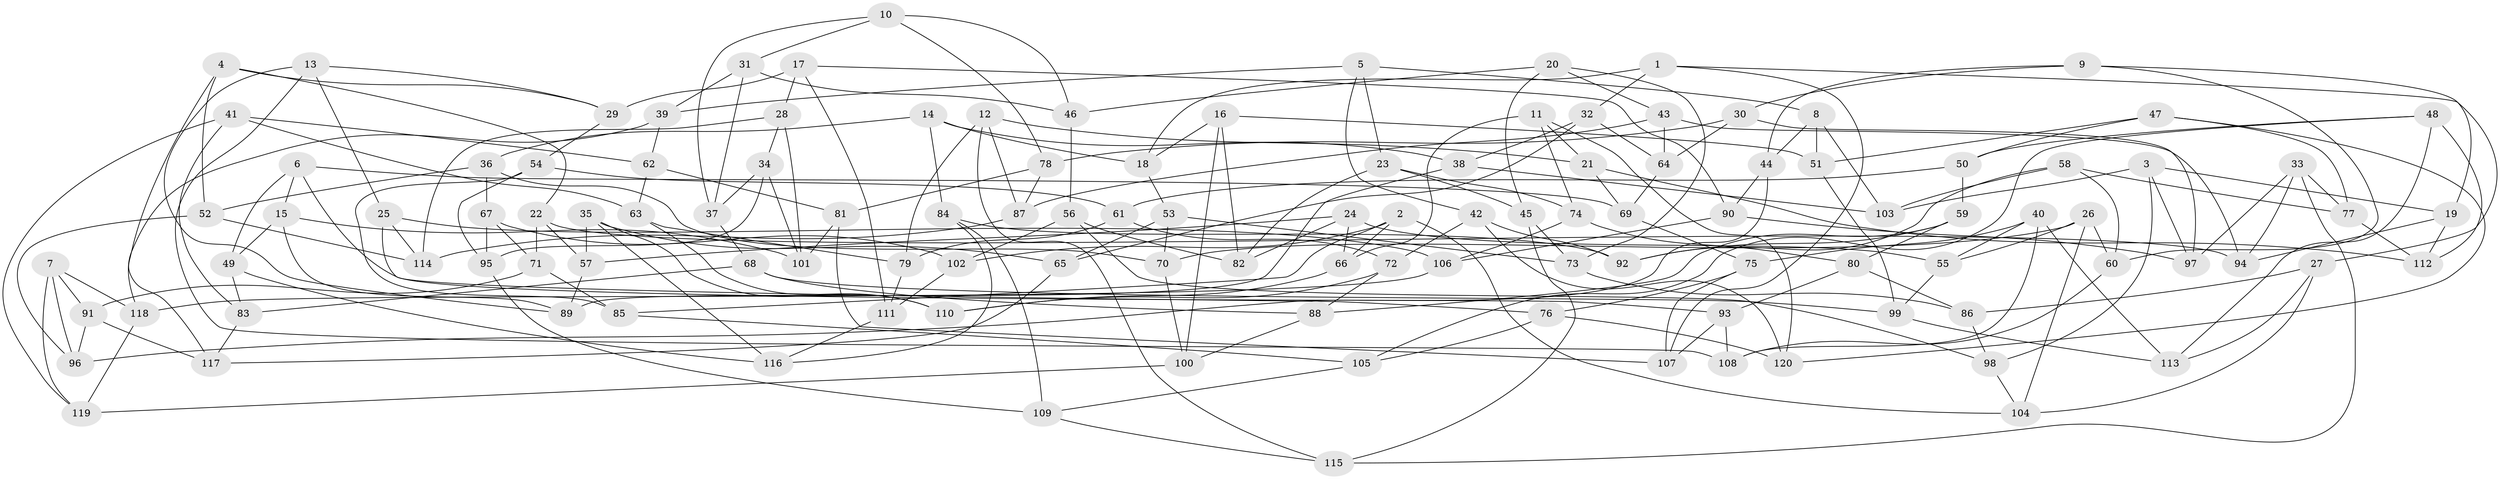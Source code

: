 // Generated by graph-tools (version 1.1) at 2025/26/03/09/25 03:26:51]
// undirected, 120 vertices, 240 edges
graph export_dot {
graph [start="1"]
  node [color=gray90,style=filled];
  1;
  2;
  3;
  4;
  5;
  6;
  7;
  8;
  9;
  10;
  11;
  12;
  13;
  14;
  15;
  16;
  17;
  18;
  19;
  20;
  21;
  22;
  23;
  24;
  25;
  26;
  27;
  28;
  29;
  30;
  31;
  32;
  33;
  34;
  35;
  36;
  37;
  38;
  39;
  40;
  41;
  42;
  43;
  44;
  45;
  46;
  47;
  48;
  49;
  50;
  51;
  52;
  53;
  54;
  55;
  56;
  57;
  58;
  59;
  60;
  61;
  62;
  63;
  64;
  65;
  66;
  67;
  68;
  69;
  70;
  71;
  72;
  73;
  74;
  75;
  76;
  77;
  78;
  79;
  80;
  81;
  82;
  83;
  84;
  85;
  86;
  87;
  88;
  89;
  90;
  91;
  92;
  93;
  94;
  95;
  96;
  97;
  98;
  99;
  100;
  101;
  102;
  103;
  104;
  105;
  106;
  107;
  108;
  109;
  110;
  111;
  112;
  113;
  114;
  115;
  116;
  117;
  118;
  119;
  120;
  1 -- 107;
  1 -- 18;
  1 -- 27;
  1 -- 32;
  2 -- 102;
  2 -- 66;
  2 -- 85;
  2 -- 104;
  3 -- 98;
  3 -- 97;
  3 -- 103;
  3 -- 19;
  4 -- 22;
  4 -- 52;
  4 -- 117;
  4 -- 29;
  5 -- 8;
  5 -- 39;
  5 -- 23;
  5 -- 42;
  6 -- 49;
  6 -- 69;
  6 -- 15;
  6 -- 93;
  7 -- 118;
  7 -- 91;
  7 -- 119;
  7 -- 96;
  8 -- 103;
  8 -- 44;
  8 -- 51;
  9 -- 44;
  9 -- 19;
  9 -- 60;
  9 -- 30;
  10 -- 37;
  10 -- 78;
  10 -- 31;
  10 -- 46;
  11 -- 74;
  11 -- 120;
  11 -- 66;
  11 -- 21;
  12 -- 115;
  12 -- 87;
  12 -- 79;
  12 -- 21;
  13 -- 29;
  13 -- 25;
  13 -- 89;
  13 -- 108;
  14 -- 38;
  14 -- 18;
  14 -- 84;
  14 -- 36;
  15 -- 89;
  15 -- 101;
  15 -- 49;
  16 -- 82;
  16 -- 51;
  16 -- 100;
  16 -- 18;
  17 -- 28;
  17 -- 111;
  17 -- 90;
  17 -- 29;
  18 -- 53;
  19 -- 112;
  19 -- 94;
  20 -- 46;
  20 -- 43;
  20 -- 73;
  20 -- 45;
  21 -- 69;
  21 -- 112;
  22 -- 57;
  22 -- 71;
  22 -- 94;
  23 -- 74;
  23 -- 45;
  23 -- 82;
  24 -- 82;
  24 -- 57;
  24 -- 66;
  24 -- 55;
  25 -- 106;
  25 -- 76;
  25 -- 114;
  26 -- 70;
  26 -- 55;
  26 -- 104;
  26 -- 60;
  27 -- 104;
  27 -- 113;
  27 -- 86;
  28 -- 34;
  28 -- 114;
  28 -- 101;
  29 -- 54;
  30 -- 64;
  30 -- 97;
  30 -- 78;
  31 -- 37;
  31 -- 46;
  31 -- 39;
  32 -- 65;
  32 -- 64;
  32 -- 38;
  33 -- 94;
  33 -- 77;
  33 -- 115;
  33 -- 97;
  34 -- 101;
  34 -- 95;
  34 -- 37;
  35 -- 65;
  35 -- 57;
  35 -- 110;
  35 -- 116;
  36 -- 67;
  36 -- 52;
  36 -- 70;
  37 -- 68;
  38 -- 89;
  38 -- 103;
  39 -- 118;
  39 -- 62;
  40 -- 108;
  40 -- 75;
  40 -- 55;
  40 -- 113;
  41 -- 63;
  41 -- 83;
  41 -- 119;
  41 -- 62;
  42 -- 72;
  42 -- 120;
  42 -- 92;
  43 -- 94;
  43 -- 64;
  43 -- 87;
  44 -- 90;
  44 -- 96;
  45 -- 115;
  45 -- 73;
  46 -- 56;
  47 -- 120;
  47 -- 77;
  47 -- 50;
  47 -- 51;
  48 -- 113;
  48 -- 50;
  48 -- 105;
  48 -- 112;
  49 -- 116;
  49 -- 83;
  50 -- 59;
  50 -- 61;
  51 -- 99;
  52 -- 114;
  52 -- 96;
  53 -- 73;
  53 -- 65;
  53 -- 70;
  54 -- 85;
  54 -- 95;
  54 -- 61;
  55 -- 99;
  56 -- 98;
  56 -- 82;
  56 -- 102;
  57 -- 89;
  58 -- 92;
  58 -- 60;
  58 -- 77;
  58 -- 103;
  59 -- 88;
  59 -- 80;
  59 -- 92;
  60 -- 108;
  61 -- 72;
  61 -- 79;
  62 -- 81;
  62 -- 63;
  63 -- 79;
  63 -- 110;
  64 -- 69;
  65 -- 117;
  66 -- 110;
  67 -- 95;
  67 -- 71;
  67 -- 102;
  68 -- 99;
  68 -- 88;
  68 -- 83;
  69 -- 75;
  70 -- 100;
  71 -- 85;
  71 -- 91;
  72 -- 88;
  72 -- 110;
  73 -- 86;
  74 -- 106;
  74 -- 80;
  75 -- 107;
  75 -- 76;
  76 -- 120;
  76 -- 105;
  77 -- 112;
  78 -- 81;
  78 -- 87;
  79 -- 111;
  80 -- 86;
  80 -- 93;
  81 -- 107;
  81 -- 101;
  83 -- 117;
  84 -- 116;
  84 -- 92;
  84 -- 109;
  85 -- 105;
  86 -- 98;
  87 -- 114;
  88 -- 100;
  90 -- 97;
  90 -- 106;
  91 -- 117;
  91 -- 96;
  93 -- 108;
  93 -- 107;
  95 -- 109;
  98 -- 104;
  99 -- 113;
  100 -- 119;
  102 -- 111;
  105 -- 109;
  106 -- 118;
  109 -- 115;
  111 -- 116;
  118 -- 119;
}

